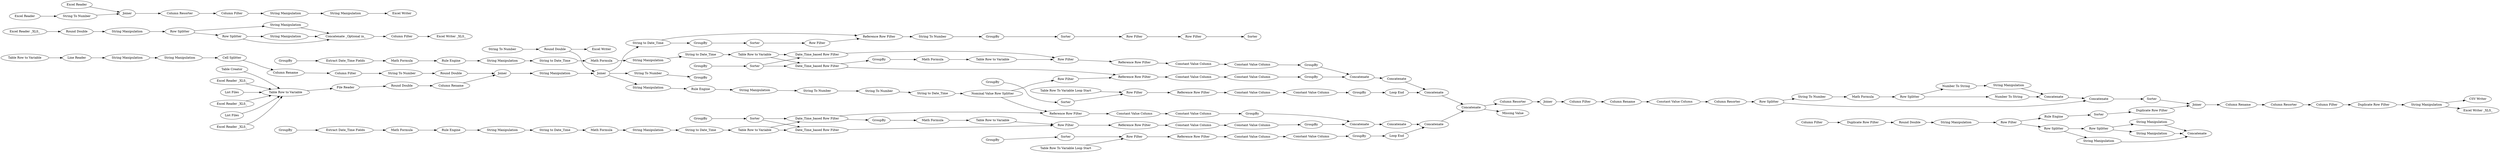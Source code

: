 digraph {
	"7958292142691974376_118" [label="Column Filter"]
	"-4375655738592419948_17" [label="Reference Row Filter"]
	"215880182082466251_15" [label="Table Row To Variable Loop Start"]
	"-8549494470758857836_139" [label="String To Number"]
	"7344727007618155852_17" [label="Reference Row Filter"]
	"-8549494470758857836_141" [label="Round Double"]
	"-706471865256196527_84" [label="Column Filter"]
	"4920488905341265008_40" [label="Math Formula"]
	"-8549494470758857836_106" [label="String Manipulation"]
	"-706471865256196527_80" [label="String Manipulation"]
	"-4375655738592419948_46" [label="Extract Date_Time Fields"]
	"-706471865256196527_77" [label="String Manipulation"]
	"-4375655738592419948_34" [label="Date_Time_based Row Filter"]
	"215880182082466251_24" [label=Concatenate]
	"1097011098017186531_87" [label="Excel Reader _XLS_"]
	"1097011098017186531_1" [label="List Files"]
	"-8549494470758857836_56" [label="Column Resorter"]
	"-8549494470758857836_127" [label="String Manipulation"]
	"-8549494470758857836_53" [label=Joiner]
	"215880182082466251_14" [label=Sorter]
	"1097011098017186531_91" [label="String To Number"]
	"-4375655738592419948_32" [label="String Manipulation"]
	"215880182082466251_17" [label="Reference Row Filter"]
	"7958292142691974376_119" [label="String To Number"]
	"-8549494470758857836_9" [label="String Manipulation"]
	"4920488905341265008_44" [label="Constant Value Column"]
	"-8549494470758857836_123" [label="String Manipulation"]
	"1097011098017186531_92" [label="String Manipulation"]
	"215880182082466251_16" [label="Row Filter"]
	"-8549494470758857836_69" [label="Row Splitter"]
	"-8549494470758857836_74" [label="String To Number"]
	"-8549494470758857836_111" [label="Row Filter"]
	"7344727007618155852_23" [label="Loop End"]
	"1097011098017186531_52" [label="Excel Reader _XLS_"]
	"4920488905341265008_49" [label="Rule Engine"]
	"4920488905341265008_39" [label="Row Filter"]
	"-4375655738592419948_42" [label=GroupBy]
	"-4375655738592419948_41" [label="Reference Row Filter"]
	"215880182082466251_18" [label="Constant Value Column"]
	"-8549494470758857836_130" [label="String Manipulation"]
	"-706471865256196527_78" [label="Round Double"]
	"-8549494470758857836_147" [label="Column Rename"]
	"4920488905341265008_35" [label="Table Row to Variable"]
	"7958292142691974376_116" [label="Cell Splitter"]
	"4920488905341265008_37" [label=GroupBy]
	"4920488905341265008_38" [label="Table Row to Variable"]
	"-8549494470758857836_55" [label="Column Rename"]
	"-4375655738592419948_27" [label=GroupBy]
	"-4375655738592419948_47" [label="String to Date_Time"]
	"4920488905341265008_26" [label=Sorter]
	"-8549494470758857836_133" [label="Duplicate Row Filter"]
	"1097011098017186531_93" [label="String Manipulation"]
	"4920488905341265008_31" [label="Math Formula"]
	"7344727007618155852_16" [label="Row Filter"]
	"-8549494470758857836_146" [label="String Manipulation"]
	"7958292142691974376_114" [label="String Manipulation"]
	"4920488905341265008_50" [label="Math Formula"]
	"-8549494470758857836_76" [label="String To Number"]
	"4920488905341265008_41" [label="Reference Row Filter"]
	"-8549494470758857836_131" [label=Concatenate]
	"4920488905341265008_47" [label="String to Date_Time"]
	"7344727007618155852_14" [label=Sorter]
	"7344727007618155852_18" [label="Constant Value Column"]
	"1097011098017186531_88" [label="CSV Writer"]
	"-8549494470758857836_94" [label=Sorter]
	"-4375655738592419948_31" [label="Math Formula"]
	"-8549494470758857836_4" [label="Table Row to Variable"]
	"-8549494470758857836_149" [label="String To Number"]
	"4920488905341265008_27" [label=GroupBy]
	"-8549494470758857836_64" [label="Row Filter"]
	"-8549494470758857836_96" [label="String to Date_Time"]
	"215880182082466251_19" [label=GroupBy]
	"-8549494470758857836_132" [label=Joiner]
	"-8549494470758857836_7" [label=Joiner]
	"4920488905341265008_42" [label=GroupBy]
	"1097011098017186531_5" [label="Excel Writer"]
	"-4375655738592419948_39" [label="Row Filter"]
	"-8549494470758857836_67" [label="Math Formula"]
	"-706471865256196527_82" [label="String Manipulation"]
	"-8549494470758857836_50" [label="Column Resorter"]
	"-8549494470758857836_82" [label="Row Splitter"]
	"-4375655738592419948_49" [label="Rule Engine"]
	"1097011098017186531_2" [label="Excel Reader"]
	"-8549494470758857836_2" [label="Table Row to Variable"]
	"-4375655738592419948_35" [label="Table Row to Variable"]
	"7344727007618155852_36" [label=Concatenate]
	"-8549494470758857836_41" [label=Joiner]
	"-8549494470758857836_143" [label="Column Filter"]
	"1097011098017186531_63" [label="Excel Writer _XLS_"]
	"4920488905341265008_29" [label="String Manipulation"]
	"4920488905341265008_32" [label="String Manipulation"]
	"-8549494470758857836_60" [label=GroupBy]
	"-8549494470758857836_54" [label="Column Filter"]
	"-8549494470758857836_80" [label="String To Number"]
	"-8549494470758857836_142" [label="Column Resorter"]
	"4920488905341265008_45" [label=Concatenate]
	"-4375655738592419948_38" [label="Table Row to Variable"]
	"-4375655738592419948_50" [label="Math Formula"]
	"-8549494470758857836_140" [label="Round Double"]
	"4920488905341265008_19" [label=GroupBy]
	"-8549494470758857836_84" [label="String Manipulation"]
	"7344727007618155852_19" [label=GroupBy]
	"-8549494470758857836_77" [label="String To Number"]
	"-8549494470758857836_137" [label="Column Rename"]
	"-4375655738592419948_48" [label="String to Date_Time"]
	"7958292142691974376_120" [label="Round Double"]
	"-8549494470758857836_81" [label="Number To String"]
	"-706471865256196527_81" [label="Row Splitter"]
	"-8549494470758857836_99" [label="Reference Row Filter"]
	"-8549494470758857836_122" [label="Round Double"]
	"-8549494470758857836_129" [label="Row Splitter"]
	"4920488905341265008_43" [label="Constant Value Column"]
	"215880182082466251_36" [label=Concatenate]
	"-8549494470758857836_71" [label=Concatenate]
	"-8549494470758857836_98" [label="Row Filter"]
	"4920488905341265008_25" [label=GroupBy]
	"-4375655738592419948_25" [label=GroupBy]
	"-4375655738592419948_40" [label="Math Formula"]
	"-8549494470758857836_48" [label="Missing Value"]
	"-4375655738592419948_19" [label=GroupBy]
	"1097011098017186531_12" [label="Table Creator"]
	"-4375655738592419948_43" [label="Constant Value Column"]
	"215880182082466251_20" [label="Constant Value Column"]
	"-8549494470758857836_148" [label="Excel Writer"]
	"4920488905341265008_17" [label="Reference Row Filter"]
	"-8549494470758857836_110" [label="Rule Engine"]
	"1097011098017186531_90" [label="Excel Reader"]
	"-8549494470758857836_83" [label="Number To String"]
	"-4375655738592419948_45" [label=Concatenate]
	"-4375655738592419948_26" [label=Sorter]
	"7344727007618155852_15" [label="Table Row To Variable Loop Start"]
	"-4375655738592419948_20" [label="Constant Value Column"]
	"-8549494470758857836_136" [label="Rule Engine"]
	"4920488905341265008_36" [label="Date_Time_based Row Filter"]
	"-8549494470758857836_8" [label="String Manipulation"]
	"-8549494470758857836_58" [label="Constant Value Column"]
	"-8549494470758857836_97" [label=Sorter]
	"-8549494470758857836_138" [label=GroupBy]
	"1097011098017186531_85" [label="Excel Writer _XLS_"]
	"-8549494470758857836_145" [label="Duplicate Row Filter"]
	"7344727007618155852_20" [label="Constant Value Column"]
	"7958292142691974376_117" [label="Column Rename"]
	"-8549494470758857836_90" [label="Nominal Value Row Splitter"]
	"-4375655738592419948_44" [label="Constant Value Column"]
	"-8549494470758857836_120" [label="Column Filter"]
	"4920488905341265008_48" [label="String to Date_Time"]
	"215880182082466251_11" [label=GroupBy]
	"4920488905341265008_18" [label="Constant Value Column"]
	"4920488905341265008_51" [label="Extract Date_Time Fields"]
	"-4375655738592419948_29" [label="String Manipulation"]
	"1097011098017186531_3" [label=Joiner]
	"1097011098017186531_7" [label="Column Filter"]
	"1097011098017186531_76" [label="Excel Reader _XLS_"]
	"-706471865256196527_83" [label="Concatenate _Optional in_"]
	"7344727007618155852_11" [label=GroupBy]
	"7344727007618155852_24" [label=Concatenate]
	"1097011098017186531_37" [label="Excel Reader _XLS_"]
	"-4375655738592419948_37" [label=GroupBy]
	"-8549494470758857836_124" [label="Row Filter"]
	"1097011098017186531_6" [label="List Files"]
	"-4375655738592419948_18" [label="Constant Value Column"]
	"-8549494470758857836_3" [label="File Reader"]
	"-706471865256196527_79" [label="Row Splitter"]
	"4920488905341265008_34" [label="Date_Time_based Row Filter"]
	"-8549494470758857836_79" [label="String to Date_Time"]
	"-8549494470758857836_135" [label=Sorter]
	"-8549494470758857836_126" [label="String Manipulation"]
	"4920488905341265008_20" [label="Constant Value Column"]
	"-8549494470758857836_62" [label=Sorter]
	"7958292142691974376_113" [label="Line Reader"]
	"-8549494470758857836_72" [label=Sorter]
	"215880182082466251_23" [label="Loop End"]
	"-8549494470758857836_85" [label=Concatenate]
	"-4375655738592419948_36" [label="Date_Time_based Row Filter"]
	"7958292142691974376_115" [label="String Manipulation"]
	"-8549494470758857836_92" [label=Concatenate]
	"-8549494470758857836_125" [label="Row Splitter"]
	"-8549494470758857836_121" [label="Duplicate Row Filter"]
	"1097011098017186531_89" [label="Column Resorter"]
	"-8549494470758857836_95" [label=GroupBy]
	"-8549494470758857836_91" [label="Row Filter"]
	"4920488905341265008_42" -> "4920488905341265008_45"
	"-8549494470758857836_71" -> "-8549494470758857836_72"
	"-8549494470758857836_90" -> "-8549494470758857836_91"
	"-4375655738592419948_41" -> "-4375655738592419948_43"
	"1097011098017186531_1" -> "-8549494470758857836_2"
	"-4375655738592419948_40" -> "-4375655738592419948_38"
	"-4375655738592419948_50" -> "-4375655738592419948_49"
	"-8549494470758857836_91" -> "4920488905341265008_17"
	"4920488905341265008_32" -> "4920488905341265008_48"
	"-8549494470758857836_4" -> "7958292142691974376_113"
	"215880182082466251_20" -> "215880182082466251_19"
	"4920488905341265008_40" -> "4920488905341265008_38"
	"-8549494470758857836_146" -> "1097011098017186531_63"
	"-8549494470758857836_55" -> "-8549494470758857836_58"
	"-8549494470758857836_123" -> "-8549494470758857836_124"
	"-8549494470758857836_69" -> "-8549494470758857836_80"
	"-8549494470758857836_64" -> "-8549494470758857836_111"
	"4920488905341265008_44" -> "4920488905341265008_42"
	"7958292142691974376_116" -> "7958292142691974376_117"
	"-4375655738592419948_46" -> "-4375655738592419948_50"
	"-4375655738592419948_45" -> "7344727007618155852_36"
	"-8549494470758857836_53" -> "-8549494470758857836_54"
	"-8549494470758857836_135" -> "-8549494470758857836_133"
	"-8549494470758857836_82" -> "-8549494470758857836_81"
	"-8549494470758857836_130" -> "-8549494470758857836_131"
	"4920488905341265008_29" -> "4920488905341265008_47"
	"-8549494470758857836_124" -> "-8549494470758857836_125"
	"1097011098017186531_7" -> "1097011098017186531_92"
	"-8549494470758857836_60" -> "-8549494470758857836_62"
	"4920488905341265008_18" -> "4920488905341265008_20"
	"-4375655738592419948_26" -> "-4375655738592419948_34"
	"-8549494470758857836_76" -> "-8549494470758857836_79"
	"-8549494470758857836_125" -> "-8549494470758857836_127"
	"-8549494470758857836_96" -> "-8549494470758857836_99"
	"4920488905341265008_34" -> "4920488905341265008_37"
	"4920488905341265008_20" -> "4920488905341265008_19"
	"215880182082466251_18" -> "215880182082466251_20"
	"215880182082466251_24" -> "-8549494470758857836_92"
	"7344727007618155852_20" -> "7344727007618155852_19"
	"-4375655738592419948_27" -> "-4375655738592419948_46"
	"-706471865256196527_81" -> "-706471865256196527_82"
	"4920488905341265008_43" -> "4920488905341265008_44"
	"-8549494470758857836_95" -> "-8549494470758857836_97"
	"215880182082466251_15" -> "215880182082466251_16"
	"-706471865256196527_79" -> "-706471865256196527_81"
	"4920488905341265008_50" -> "4920488905341265008_49"
	"-8549494470758857836_83" -> "-8549494470758857836_84"
	"-4375655738592419948_31" -> "-4375655738592419948_32"
	"-4375655738592419948_35" -> "-4375655738592419948_34"
	"-8549494470758857836_133" -> "-8549494470758857836_132"
	"-8549494470758857836_136" -> "-8549494470758857836_135"
	"-8549494470758857836_137" -> "-8549494470758857836_7"
	"215880182082466251_36" -> "215880182082466251_24"
	"4920488905341265008_36" -> "4920488905341265008_39"
	"-706471865256196527_77" -> "-706471865256196527_79"
	"7344727007618155852_17" -> "7344727007618155852_18"
	"-8549494470758857836_139" -> "-8549494470758857836_138"
	"1097011098017186531_52" -> "-8549494470758857836_2"
	"4920488905341265008_37" -> "4920488905341265008_40"
	"-4375655738592419948_42" -> "-4375655738592419948_45"
	"-8549494470758857836_54" -> "-8549494470758857836_55"
	"-4375655738592419948_34" -> "-4375655738592419948_17"
	"-8549494470758857836_143" -> "-8549494470758857836_145"
	"215880182082466251_19" -> "215880182082466251_23"
	"-8549494470758857836_142" -> "-8549494470758857836_143"
	"-8549494470758857836_50" -> "-8549494470758857836_53"
	"-8549494470758857836_82" -> "-8549494470758857836_83"
	"4920488905341265008_45" -> "215880182082466251_36"
	"-8549494470758857836_2" -> "-8549494470758857836_3"
	"4920488905341265008_31" -> "4920488905341265008_32"
	"4920488905341265008_49" -> "4920488905341265008_29"
	"-8549494470758857836_126" -> "-8549494470758857836_131"
	"-4375655738592419948_34" -> "-4375655738592419948_37"
	"1097011098017186531_6" -> "-8549494470758857836_2"
	"1097011098017186531_2" -> "1097011098017186531_3"
	"-8549494470758857836_149" -> "-8549494470758857836_141"
	"1097011098017186531_90" -> "1097011098017186531_91"
	"7958292142691974376_117" -> "7958292142691974376_118"
	"-4375655738592419948_47" -> "-4375655738592419948_31"
	"-8549494470758857836_81" -> "-8549494470758857836_85"
	"-8549494470758857836_84" -> "-8549494470758857836_85"
	"-8549494470758857836_111" -> "-8549494470758857836_94"
	"7958292142691974376_113" -> "7958292142691974376_114"
	"-8549494470758857836_77" -> "-8549494470758857836_60"
	"1097011098017186531_76" -> "-706471865256196527_78"
	"4920488905341265008_35" -> "4920488905341265008_36"
	"-706471865256196527_81" -> "-706471865256196527_83"
	"4920488905341265008_34" -> "4920488905341265008_17"
	"-8549494470758857836_99" -> "-8549494470758857836_77"
	"-706471865256196527_82" -> "-706471865256196527_83"
	"4920488905341265008_27" -> "4920488905341265008_51"
	"-4375655738592419948_32" -> "-4375655738592419948_48"
	"1097011098017186531_89" -> "1097011098017186531_7"
	"-8549494470758857836_141" -> "-8549494470758857836_148"
	"-8549494470758857836_90" -> "-4375655738592419948_17"
	"-8549494470758857836_58" -> "-8549494470758857836_56"
	"-4375655738592419948_18" -> "-4375655738592419948_20"
	"7344727007618155852_36" -> "7344727007618155852_24"
	"-8549494470758857836_122" -> "-8549494470758857836_123"
	"-8549494470758857836_85" -> "-8549494470758857836_71"
	"-8549494470758857836_120" -> "-8549494470758857836_121"
	"-8549494470758857836_127" -> "-8549494470758857836_131"
	"7958292142691974376_120" -> "-8549494470758857836_7"
	"-8549494470758857836_7" -> "-8549494470758857836_106"
	"7344727007618155852_23" -> "7344727007618155852_24"
	"-8549494470758857836_110" -> "-8549494470758857836_9"
	"215880182082466251_23" -> "215880182082466251_24"
	"4920488905341265008_19" -> "4920488905341265008_45"
	"-4375655738592419948_36" -> "-4375655738592419948_39"
	"7344727007618155852_15" -> "7344727007618155852_16"
	"-4375655738592419948_43" -> "-4375655738592419948_44"
	"4920488905341265008_38" -> "4920488905341265008_39"
	"-706471865256196527_84" -> "1097011098017186531_85"
	"-8549494470758857836_125" -> "-8549494470758857836_129"
	"7958292142691974376_118" -> "7958292142691974376_119"
	"-706471865256196527_78" -> "-706471865256196527_77"
	"215880182082466251_16" -> "215880182082466251_17"
	"7344727007618155852_19" -> "7344727007618155852_23"
	"-8549494470758857836_132" -> "-8549494470758857836_147"
	"-8549494470758857836_9" -> "-8549494470758857836_74"
	"4920488905341265008_35" -> "4920488905341265008_34"
	"-8549494470758857836_97" -> "-8549494470758857836_98"
	"4920488905341265008_47" -> "4920488905341265008_31"
	"-8549494470758857836_62" -> "-8549494470758857836_64"
	"1097011098017186531_93" -> "1097011098017186531_5"
	"-4375655738592419948_17" -> "-4375655738592419948_18"
	"-4375655738592419948_19" -> "-4375655738592419948_45"
	"-8549494470758857836_79" -> "-8549494470758857836_90"
	"215880182082466251_11" -> "215880182082466251_14"
	"4920488905341265008_51" -> "4920488905341265008_50"
	"-8549494470758857836_41" -> "-8549494470758857836_139"
	"-706471865256196527_79" -> "-706471865256196527_80"
	"-4375655738592419948_20" -> "-4375655738592419948_19"
	"215880182082466251_14" -> "215880182082466251_16"
	"-4375655738592419948_29" -> "-4375655738592419948_47"
	"4920488905341265008_25" -> "4920488905341265008_26"
	"-4375655738592419948_25" -> "-4375655738592419948_26"
	"7344727007618155852_14" -> "7344727007618155852_16"
	"-8549494470758857836_41" -> "-8549494470758857836_96"
	"4920488905341265008_48" -> "4920488905341265008_35"
	"-8549494470758857836_92" -> "-8549494470758857836_48"
	"-8549494470758857836_146" -> "1097011098017186531_88"
	"-8549494470758857836_141" -> "-8549494470758857836_41"
	"1097011098017186531_87" -> "-8549494470758857836_2"
	"-8549494470758857836_41" -> "-8549494470758857836_8"
	"-8549494470758857836_80" -> "-8549494470758857836_67"
	"-8549494470758857836_129" -> "-8549494470758857836_130"
	"-4375655738592419948_39" -> "-4375655738592419948_41"
	"7958292142691974376_119" -> "7958292142691974376_120"
	"7344727007618155852_24" -> "-8549494470758857836_92"
	"-8549494470758857836_96" -> "-8549494470758857836_95"
	"1097011098017186531_92" -> "1097011098017186531_93"
	"-4375655738592419948_26" -> "-4375655738592419948_36"
	"4920488905341265008_39" -> "4920488905341265008_41"
	"1097011098017186531_3" -> "1097011098017186531_89"
	"4920488905341265008_26" -> "4920488905341265008_36"
	"7958292142691974376_115" -> "7958292142691974376_116"
	"-8549494470758857836_56" -> "-8549494470758857836_69"
	"-8549494470758857836_69" -> "-8549494470758857836_71"
	"7958292142691974376_114" -> "7958292142691974376_115"
	"-8549494470758857836_129" -> "-8549494470758857836_126"
	"-8549494470758857836_106" -> "-8549494470758857836_41"
	"7344727007618155852_11" -> "7344727007618155852_14"
	"-8549494470758857836_140" -> "-8549494470758857836_137"
	"-8549494470758857836_124" -> "-8549494470758857836_136"
	"-4375655738592419948_48" -> "-4375655738592419948_35"
	"-4375655738592419948_35" -> "-4375655738592419948_36"
	"-706471865256196527_83" -> "-706471865256196527_84"
	"-8549494470758857836_72" -> "-8549494470758857836_132"
	"-706471865256196527_80" -> "-706471865256196527_83"
	"-8549494470758857836_92" -> "-8549494470758857836_50"
	"4920488905341265008_17" -> "4920488905341265008_18"
	"-8549494470758857836_98" -> "-8549494470758857836_99"
	"-8549494470758857836_8" -> "-8549494470758857836_110"
	"1097011098017186531_37" -> "-8549494470758857836_2"
	"1097011098017186531_91" -> "1097011098017186531_3"
	"7344727007618155852_18" -> "7344727007618155852_20"
	"-8549494470758857836_121" -> "-8549494470758857836_122"
	"4920488905341265008_26" -> "4920488905341265008_34"
	"-8549494470758857836_67" -> "-8549494470758857836_82"
	"-4375655738592419948_49" -> "-4375655738592419948_29"
	"-8549494470758857836_3" -> "-8549494470758857836_140"
	"215880182082466251_17" -> "215880182082466251_18"
	"-4375655738592419948_37" -> "-4375655738592419948_40"
	"-4375655738592419948_44" -> "-4375655738592419948_42"
	"-8549494470758857836_74" -> "-8549494470758857836_76"
	"4920488905341265008_41" -> "4920488905341265008_43"
	"-8549494470758857836_145" -> "-8549494470758857836_146"
	"7344727007618155852_16" -> "7344727007618155852_17"
	"1097011098017186531_12" -> "-8549494470758857836_2"
	"-8549494470758857836_147" -> "-8549494470758857836_142"
	"-4375655738592419948_38" -> "-4375655738592419948_39"
	rankdir=LR
}
